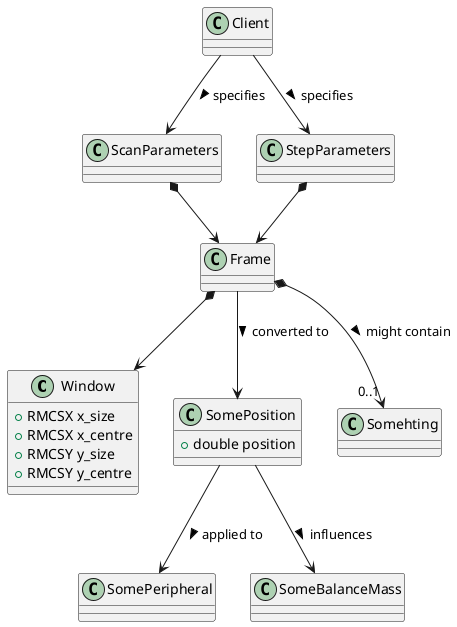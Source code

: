 @startuml
class Window {
  + RMCSX x_size
  + RMCSX x_centre
  + RMCSY y_size
  + RMCSY y_centre
}

class SomePosition {
  + double position
}

Client --> ScanParameters : specifies >
Client --> StepParameters : specifies >
ScanParameters *--> Frame
StepParameters *--> Frame

Frame *--> Window

Frame *--> “0..1” Somehting : might contain >

Frame --> SomePosition : converted to >
SomePosition --> SomePeripheral : applied to >
SomePosition --> SomeBalanceMass : influences > 


@enduml
